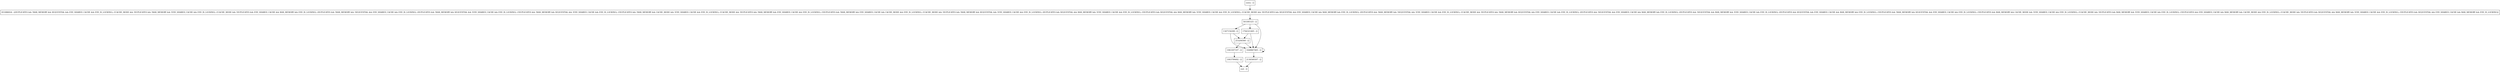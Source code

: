 digraph shutdownDaemons {
node [shape=record];
entry [label="entry - []"];
exit [label="exit - []"];
831886024 [label="831886024 - [(DUPLICATES && !MAX_MEMORY && SEQUENTIAL && ENV_SHARED_CACHE && ENV_IS_LOCKING), (!CACHE_MODE && !DUPLICATES && !MAX_MEMORY && !ENV_SHARED_CACHE && ENV_IS_LOCKING), (!CACHE_MODE && !DUPLICATES && ENV_SHARED_CACHE && MAX_MEMORY && ENV_IS_LOCKING), (DUPLICATES && !MAX_MEMORY && !SEQUENTIAL && ENV_SHARED_CACHE && ENV_IS_LOCKING), (DUPLICATES && !MAX_MEMORY && SEQUENTIAL && !ENV_SHARED_CACHE && ENV_IS_LOCKING), (!DUPLICATES && !MAX_MEMORY && SEQUENTIAL && !ENV_SHARED_CACHE && ENV_IS_LOCKING), (!DUPLICATES && !MAX_MEMORY && CACHE_MODE && !ENV_SHARED_CACHE && ENV_IS_LOCKING), (!CACHE_MODE && !DUPLICATES && !MAX_MEMORY && ENV_SHARED_CACHE && ENV_IS_LOCKING), (!DUPLICATES && !MAX_MEMORY && ENV_SHARED_CACHE && CACHE_MODE && ENV_IS_LOCKING), (!CACHE_MODE && !DUPLICATES && !MAX_MEMORY && SEQUENTIAL && !ENV_SHARED_CACHE && ENV_IS_LOCKING), (DUPLICATES && SEQUENTIAL && MAX_MEMORY && !ENV_SHARED_CACHE && ENV_IS_LOCKING), (!DUPLICATES && SEQUENTIAL && MAX_MEMORY && !ENV_SHARED_CACHE && ENV_IS_LOCKING), (!CACHE_MODE && !DUPLICATES && SEQUENTIAL && ENV_SHARED_CACHE && MAX_MEMORY && ENV_IS_LOCKING), (DUPLICATES && !MAX_MEMORY && !SEQUENTIAL && !ENV_SHARED_CACHE && ENV_IS_LOCKING), (!CACHE_MODE && !DUPLICATES && !MAX_MEMORY && SEQUENTIAL && ENV_SHARED_CACHE && ENV_IS_LOCKING), (DUPLICATES && !SEQUENTIAL && ENV_SHARED_CACHE && MAX_MEMORY && ENV_IS_LOCKING), (DUPLICATES && !SEQUENTIAL && MAX_MEMORY && !ENV_SHARED_CACHE && ENV_IS_LOCKING), (DUPLICATES && SEQUENTIAL && ENV_SHARED_CACHE && MAX_MEMORY && ENV_IS_LOCKING), (!DUPLICATES && !MAX_MEMORY && SEQUENTIAL && ENV_SHARED_CACHE && ENV_IS_LOCKING), (!DUPLICATES && MAX_MEMORY && CACHE_MODE && !ENV_SHARED_CACHE && ENV_IS_LOCKING), (!CACHE_MODE && !DUPLICATES && MAX_MEMORY && !ENV_SHARED_CACHE && ENV_IS_LOCKING), (!DUPLICATES && ENV_SHARED_CACHE && MAX_MEMORY && CACHE_MODE && ENV_IS_LOCKING), (!CACHE_MODE && !DUPLICATES && SEQUENTIAL && MAX_MEMORY && !ENV_SHARED_CACHE && ENV_IS_LOCKING), (!DUPLICATES && SEQUENTIAL && ENV_SHARED_CACHE && MAX_MEMORY && ENV_IS_LOCKING)]"];
1764321465 [label="1764321465 - []"];
253204560 [label="253204560 - []"];
2136569307 [label="2136569307 - []"];
503385325 [label="503385325 - []"];
1648867465 [label="1648867465 - []"];
1347154208 [label="1347154208 - []"];
1003799492 [label="1003799492 - []"];
1063307107 [label="1063307107 - []"];
entry;
exit;
entry -> 831886024;
831886024 -> 503385325;
1764321465 -> 253204560;
1764321465 -> 1648867465;
253204560 -> 1648867465;
253204560 -> 1063307107;
2136569307 -> exit;
503385325 -> 1764321465;
503385325 -> 1648867465;
503385325 -> 1347154208;
1648867465 -> 2136569307;
1648867465 -> 1648867465;
1347154208 -> 253204560;
1347154208 -> 1648867465;
1003799492 -> exit;
1063307107 -> 1003799492;
}
